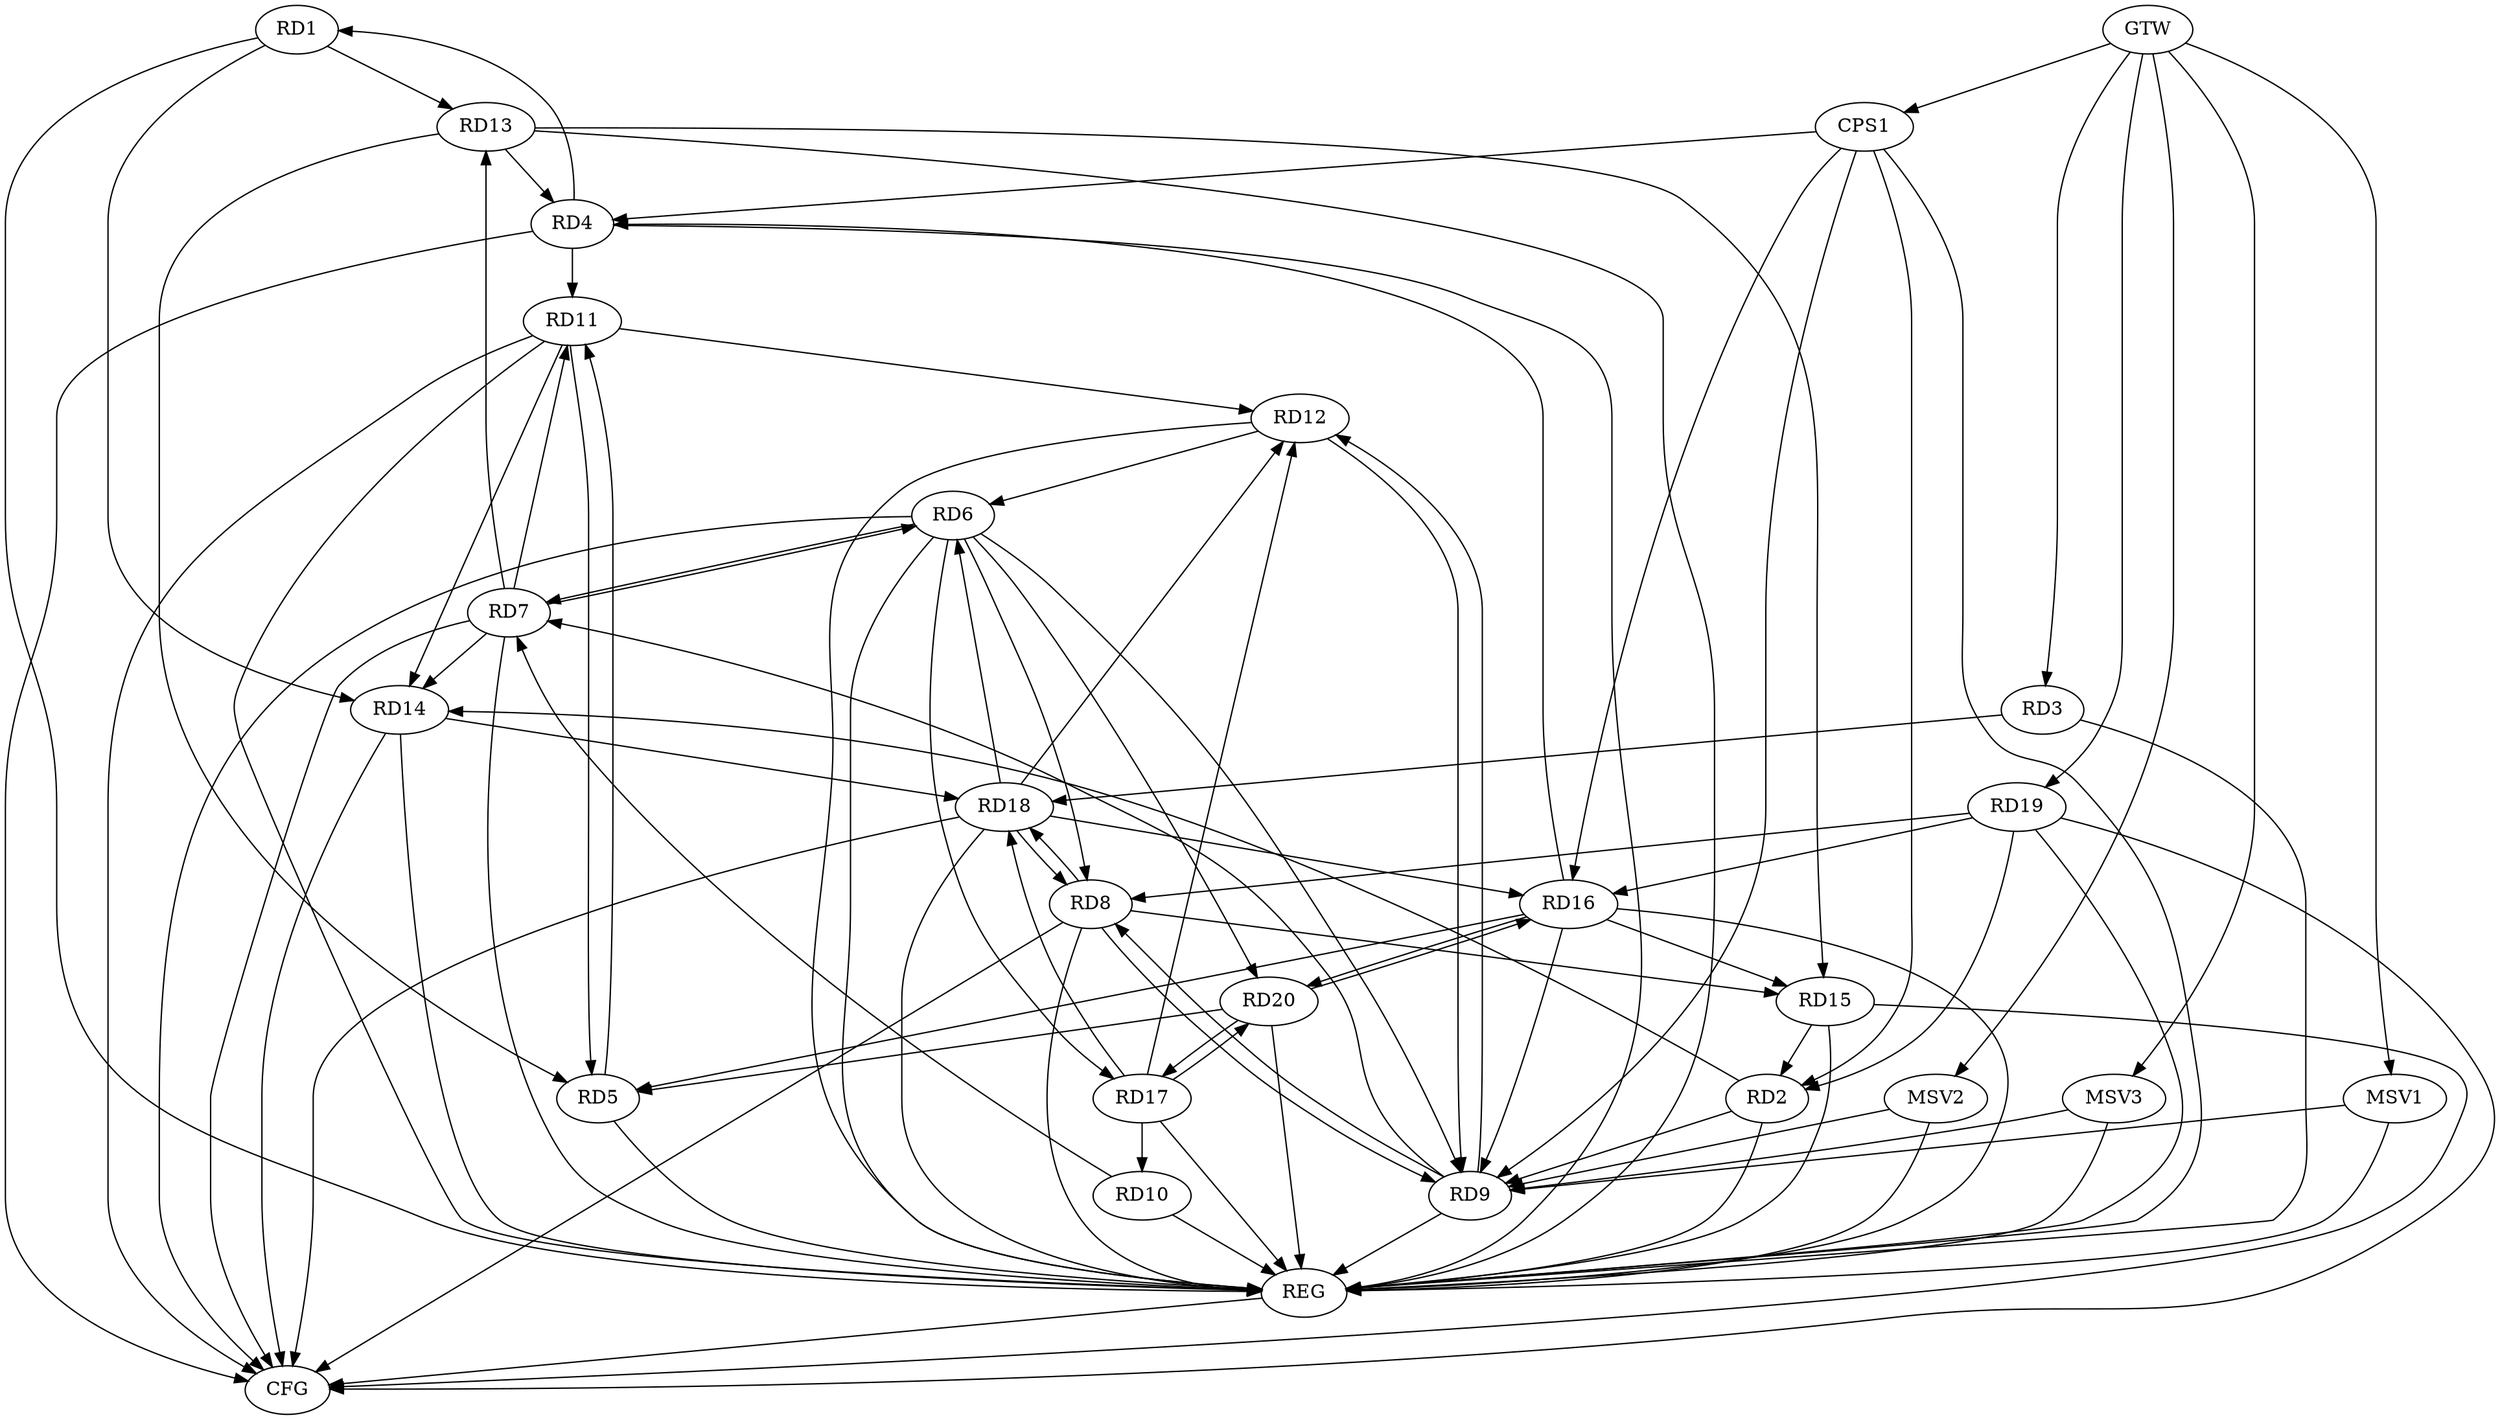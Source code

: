 strict digraph G {
  RD1 [ label="RD1" ];
  RD2 [ label="RD2" ];
  RD3 [ label="RD3" ];
  RD4 [ label="RD4" ];
  RD5 [ label="RD5" ];
  RD6 [ label="RD6" ];
  RD7 [ label="RD7" ];
  RD8 [ label="RD8" ];
  RD9 [ label="RD9" ];
  RD10 [ label="RD10" ];
  RD11 [ label="RD11" ];
  RD12 [ label="RD12" ];
  RD13 [ label="RD13" ];
  RD14 [ label="RD14" ];
  RD15 [ label="RD15" ];
  RD16 [ label="RD16" ];
  RD17 [ label="RD17" ];
  RD18 [ label="RD18" ];
  RD19 [ label="RD19" ];
  RD20 [ label="RD20" ];
  CPS1 [ label="CPS1" ];
  GTW [ label="GTW" ];
  REG [ label="REG" ];
  CFG [ label="CFG" ];
  MSV1 [ label="MSV1" ];
  MSV2 [ label="MSV2" ];
  MSV3 [ label="MSV3" ];
  RD4 -> RD1;
  RD1 -> RD13;
  RD1 -> RD14;
  RD2 -> RD9;
  RD2 -> RD14;
  RD15 -> RD2;
  RD19 -> RD2;
  RD3 -> RD18;
  RD4 -> RD11;
  RD13 -> RD4;
  RD16 -> RD4;
  RD5 -> RD11;
  RD11 -> RD5;
  RD13 -> RD5;
  RD16 -> RD5;
  RD20 -> RD5;
  RD6 -> RD7;
  RD7 -> RD6;
  RD6 -> RD8;
  RD6 -> RD9;
  RD12 -> RD6;
  RD6 -> RD17;
  RD18 -> RD6;
  RD6 -> RD20;
  RD9 -> RD7;
  RD10 -> RD7;
  RD7 -> RD11;
  RD7 -> RD13;
  RD7 -> RD14;
  RD8 -> RD9;
  RD9 -> RD8;
  RD8 -> RD15;
  RD8 -> RD18;
  RD18 -> RD8;
  RD19 -> RD8;
  RD9 -> RD12;
  RD12 -> RD9;
  RD16 -> RD9;
  RD17 -> RD10;
  RD11 -> RD12;
  RD11 -> RD14;
  RD17 -> RD12;
  RD18 -> RD12;
  RD13 -> RD15;
  RD14 -> RD18;
  RD16 -> RD15;
  RD18 -> RD16;
  RD19 -> RD16;
  RD16 -> RD20;
  RD20 -> RD16;
  RD17 -> RD18;
  RD17 -> RD20;
  RD20 -> RD17;
  CPS1 -> RD16;
  CPS1 -> RD4;
  CPS1 -> RD9;
  CPS1 -> RD2;
  GTW -> RD3;
  GTW -> RD19;
  GTW -> CPS1;
  RD1 -> REG;
  RD2 -> REG;
  RD3 -> REG;
  RD4 -> REG;
  RD5 -> REG;
  RD6 -> REG;
  RD7 -> REG;
  RD8 -> REG;
  RD9 -> REG;
  RD10 -> REG;
  RD11 -> REG;
  RD12 -> REG;
  RD13 -> REG;
  RD14 -> REG;
  RD15 -> REG;
  RD16 -> REG;
  RD17 -> REG;
  RD18 -> REG;
  RD19 -> REG;
  RD20 -> REG;
  CPS1 -> REG;
  RD19 -> CFG;
  RD14 -> CFG;
  RD8 -> CFG;
  RD4 -> CFG;
  RD15 -> CFG;
  RD18 -> CFG;
  RD7 -> CFG;
  RD6 -> CFG;
  RD11 -> CFG;
  REG -> CFG;
  MSV1 -> RD9;
  MSV2 -> RD9;
  MSV3 -> RD9;
  GTW -> MSV1;
  MSV1 -> REG;
  GTW -> MSV2;
  MSV2 -> REG;
  GTW -> MSV3;
  MSV3 -> REG;
}

